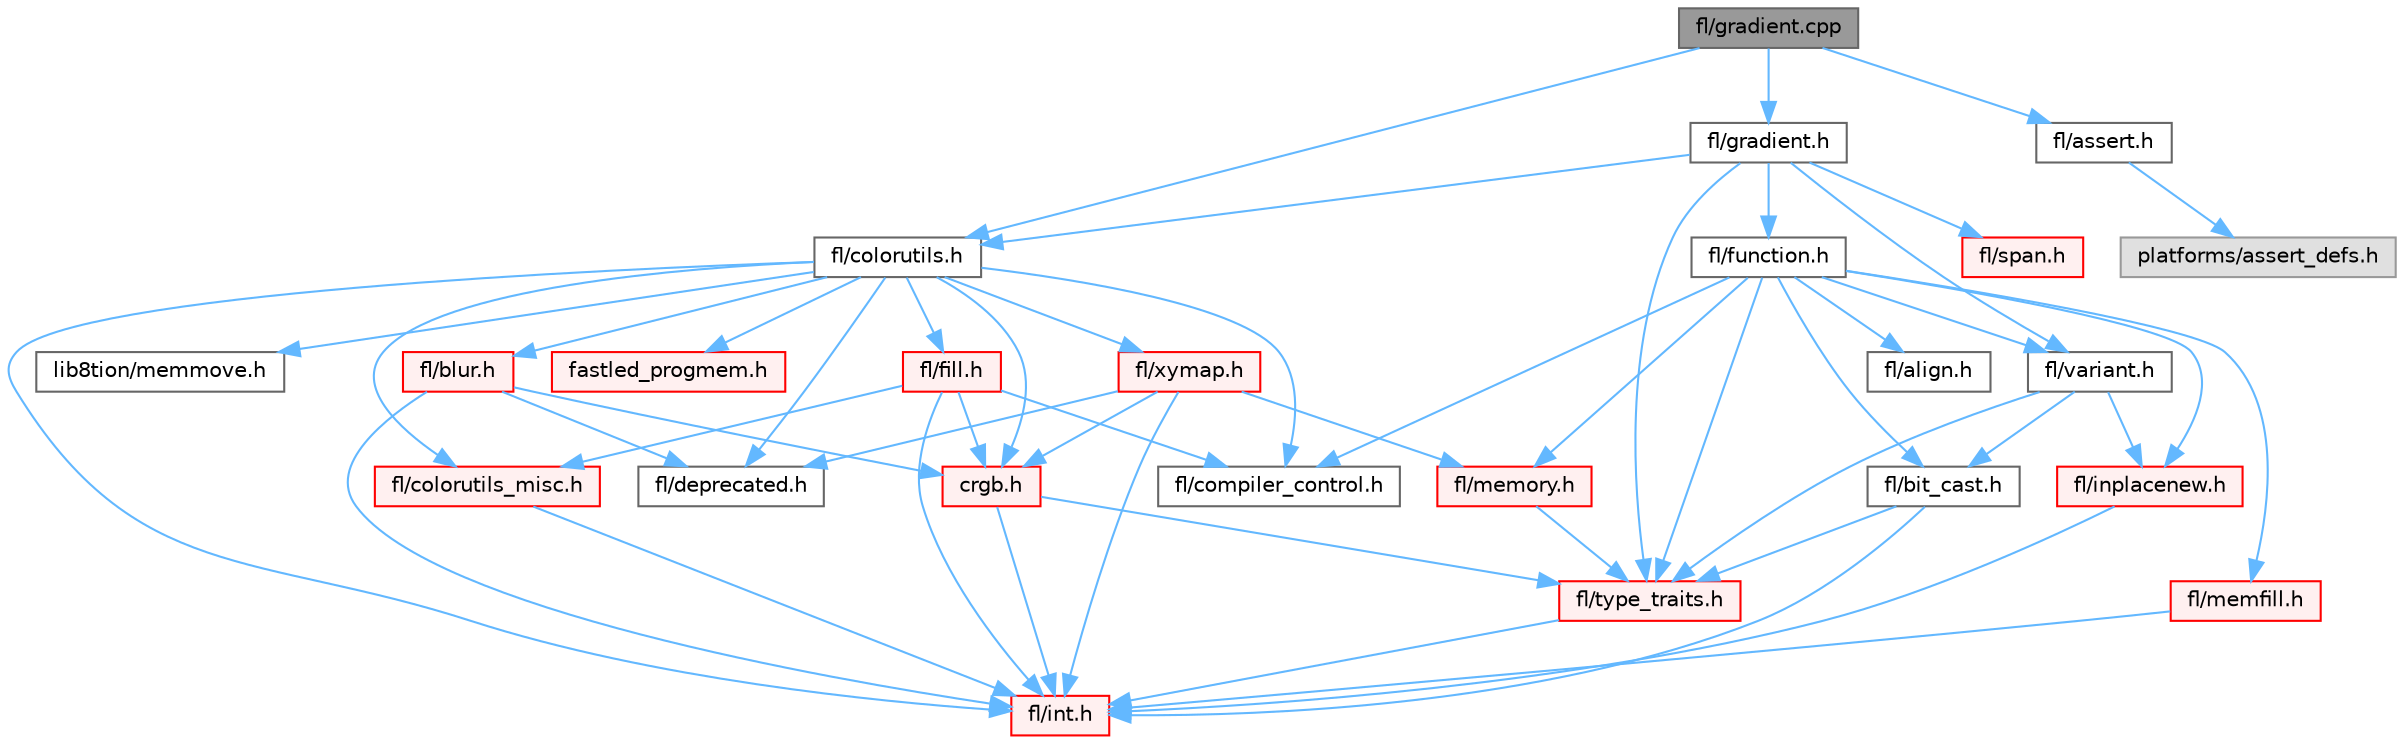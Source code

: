 digraph "fl/gradient.cpp"
{
 // INTERACTIVE_SVG=YES
 // LATEX_PDF_SIZE
  bgcolor="transparent";
  edge [fontname=Helvetica,fontsize=10,labelfontname=Helvetica,labelfontsize=10];
  node [fontname=Helvetica,fontsize=10,shape=box,height=0.2,width=0.4];
  Node1 [id="Node000001",label="fl/gradient.cpp",height=0.2,width=0.4,color="gray40", fillcolor="grey60", style="filled", fontcolor="black",tooltip=" "];
  Node1 -> Node2 [id="edge1_Node000001_Node000002",color="steelblue1",style="solid",tooltip=" "];
  Node2 [id="Node000002",label="fl/gradient.h",height=0.2,width=0.4,color="grey40", fillcolor="white", style="filled",URL="$db/dfe/gradient_8h.html",tooltip=" "];
  Node2 -> Node3 [id="edge2_Node000002_Node000003",color="steelblue1",style="solid",tooltip=" "];
  Node3 [id="Node000003",label="fl/colorutils.h",height=0.2,width=0.4,color="grey40", fillcolor="white", style="filled",URL="$d7/df9/fl_2colorutils_8h.html",tooltip="Utility functions for color fill, palettes, blending, and more."];
  Node3 -> Node4 [id="edge3_Node000003_Node000004",color="steelblue1",style="solid",tooltip=" "];
  Node4 [id="Node000004",label="fl/int.h",height=0.2,width=0.4,color="red", fillcolor="#FFF0F0", style="filled",URL="$d3/d7e/int_8h.html",tooltip=" "];
  Node3 -> Node8 [id="edge4_Node000003_Node000008",color="steelblue1",style="solid",tooltip=" "];
  Node8 [id="Node000008",label="crgb.h",height=0.2,width=0.4,color="red", fillcolor="#FFF0F0", style="filled",URL="$db/dd1/crgb_8h.html",tooltip="Defines the red, green, and blue (RGB) pixel struct."];
  Node8 -> Node4 [id="edge5_Node000008_Node000004",color="steelblue1",style="solid",tooltip=" "];
  Node8 -> Node15 [id="edge6_Node000008_Node000015",color="steelblue1",style="solid",tooltip=" "];
  Node15 [id="Node000015",label="fl/type_traits.h",height=0.2,width=0.4,color="red", fillcolor="#FFF0F0", style="filled",URL="$df/d63/type__traits_8h.html",tooltip=" "];
  Node15 -> Node4 [id="edge7_Node000015_Node000004",color="steelblue1",style="solid",tooltip=" "];
  Node3 -> Node60 [id="edge8_Node000003_Node000060",color="steelblue1",style="solid",tooltip=" "];
  Node60 [id="Node000060",label="fastled_progmem.h",height=0.2,width=0.4,color="red", fillcolor="#FFF0F0", style="filled",URL="$df/dab/fastled__progmem_8h.html",tooltip="Wrapper definitions to allow seamless use of PROGMEM in environments that have it."];
  Node3 -> Node61 [id="edge9_Node000003_Node000061",color="steelblue1",style="solid",tooltip=" "];
  Node61 [id="Node000061",label="fl/blur.h",height=0.2,width=0.4,color="red", fillcolor="#FFF0F0", style="filled",URL="$d4/df5/blur_8h.html",tooltip=" "];
  Node61 -> Node4 [id="edge10_Node000061_Node000004",color="steelblue1",style="solid",tooltip=" "];
  Node61 -> Node8 [id="edge11_Node000061_Node000008",color="steelblue1",style="solid",tooltip=" "];
  Node61 -> Node44 [id="edge12_Node000061_Node000044",color="steelblue1",style="solid",tooltip=" "];
  Node44 [id="Node000044",label="fl/deprecated.h",height=0.2,width=0.4,color="grey40", fillcolor="white", style="filled",URL="$d4/dce/deprecated_8h.html",tooltip=" "];
  Node3 -> Node62 [id="edge13_Node000003_Node000062",color="steelblue1",style="solid",tooltip=" "];
  Node62 [id="Node000062",label="fl/colorutils_misc.h",height=0.2,width=0.4,color="red", fillcolor="#FFF0F0", style="filled",URL="$dd/db2/colorutils__misc_8h.html",tooltip=" "];
  Node62 -> Node4 [id="edge14_Node000062_Node000004",color="steelblue1",style="solid",tooltip=" "];
  Node3 -> Node44 [id="edge15_Node000003_Node000044",color="steelblue1",style="solid",tooltip=" "];
  Node3 -> Node63 [id="edge16_Node000003_Node000063",color="steelblue1",style="solid",tooltip=" "];
  Node63 [id="Node000063",label="fl/fill.h",height=0.2,width=0.4,color="red", fillcolor="#FFF0F0", style="filled",URL="$d2/d78/fill_8h.html",tooltip=" "];
  Node63 -> Node8 [id="edge17_Node000063_Node000008",color="steelblue1",style="solid",tooltip=" "];
  Node63 -> Node62 [id="edge18_Node000063_Node000062",color="steelblue1",style="solid",tooltip=" "];
  Node63 -> Node4 [id="edge19_Node000063_Node000004",color="steelblue1",style="solid",tooltip=" "];
  Node63 -> Node24 [id="edge20_Node000063_Node000024",color="steelblue1",style="solid",tooltip=" "];
  Node24 [id="Node000024",label="fl/compiler_control.h",height=0.2,width=0.4,color="grey40", fillcolor="white", style="filled",URL="$d4/d54/compiler__control_8h.html",tooltip=" "];
  Node3 -> Node64 [id="edge21_Node000003_Node000064",color="steelblue1",style="solid",tooltip=" "];
  Node64 [id="Node000064",label="fl/xymap.h",height=0.2,width=0.4,color="red", fillcolor="#FFF0F0", style="filled",URL="$da/d61/xymap_8h.html",tooltip=" "];
  Node64 -> Node4 [id="edge22_Node000064_Node000004",color="steelblue1",style="solid",tooltip=" "];
  Node64 -> Node8 [id="edge23_Node000064_Node000008",color="steelblue1",style="solid",tooltip=" "];
  Node64 -> Node26 [id="edge24_Node000064_Node000026",color="steelblue1",style="solid",tooltip=" "];
  Node26 [id="Node000026",label="fl/memory.h",height=0.2,width=0.4,color="red", fillcolor="#FFF0F0", style="filled",URL="$dc/d18/memory_8h.html",tooltip=" "];
  Node26 -> Node15 [id="edge25_Node000026_Node000015",color="steelblue1",style="solid",tooltip=" "];
  Node64 -> Node44 [id="edge26_Node000064_Node000044",color="steelblue1",style="solid",tooltip=" "];
  Node3 -> Node68 [id="edge27_Node000003_Node000068",color="steelblue1",style="solid",tooltip=" "];
  Node68 [id="Node000068",label="lib8tion/memmove.h",height=0.2,width=0.4,color="grey40", fillcolor="white", style="filled",URL="$d9/d72/memmove_8h.html",tooltip=" "];
  Node3 -> Node24 [id="edge28_Node000003_Node000024",color="steelblue1",style="solid",tooltip=" "];
  Node2 -> Node69 [id="edge29_Node000002_Node000069",color="steelblue1",style="solid",tooltip=" "];
  Node69 [id="Node000069",label="fl/function.h",height=0.2,width=0.4,color="grey40", fillcolor="white", style="filled",URL="$dd/d67/function_8h.html",tooltip=" "];
  Node69 -> Node26 [id="edge30_Node000069_Node000026",color="steelblue1",style="solid",tooltip=" "];
  Node69 -> Node15 [id="edge31_Node000069_Node000015",color="steelblue1",style="solid",tooltip=" "];
  Node69 -> Node24 [id="edge32_Node000069_Node000024",color="steelblue1",style="solid",tooltip=" "];
  Node69 -> Node43 [id="edge33_Node000069_Node000043",color="steelblue1",style="solid",tooltip=" "];
  Node43 [id="Node000043",label="fl/variant.h",height=0.2,width=0.4,color="grey40", fillcolor="white", style="filled",URL="$d6/d10/variant_8h.html",tooltip=" "];
  Node43 -> Node37 [id="edge34_Node000043_Node000037",color="steelblue1",style="solid",tooltip=" "];
  Node37 [id="Node000037",label="fl/inplacenew.h",height=0.2,width=0.4,color="red", fillcolor="#FFF0F0", style="filled",URL="$db/d36/inplacenew_8h.html",tooltip=" "];
  Node37 -> Node4 [id="edge35_Node000037_Node000004",color="steelblue1",style="solid",tooltip=" "];
  Node43 -> Node15 [id="edge36_Node000043_Node000015",color="steelblue1",style="solid",tooltip=" "];
  Node43 -> Node40 [id="edge37_Node000043_Node000040",color="steelblue1",style="solid",tooltip=" "];
  Node40 [id="Node000040",label="fl/bit_cast.h",height=0.2,width=0.4,color="grey40", fillcolor="white", style="filled",URL="$df/d72/bit__cast_8h.html",tooltip=" "];
  Node40 -> Node15 [id="edge38_Node000040_Node000015",color="steelblue1",style="solid",tooltip=" "];
  Node40 -> Node4 [id="edge39_Node000040_Node000004",color="steelblue1",style="solid",tooltip=" "];
  Node69 -> Node38 [id="edge40_Node000069_Node000038",color="steelblue1",style="solid",tooltip=" "];
  Node38 [id="Node000038",label="fl/memfill.h",height=0.2,width=0.4,color="red", fillcolor="#FFF0F0", style="filled",URL="$d0/dda/memfill_8h.html",tooltip=" "];
  Node38 -> Node4 [id="edge41_Node000038_Node000004",color="steelblue1",style="solid",tooltip=" "];
  Node69 -> Node37 [id="edge42_Node000069_Node000037",color="steelblue1",style="solid",tooltip=" "];
  Node69 -> Node40 [id="edge43_Node000069_Node000040",color="steelblue1",style="solid",tooltip=" "];
  Node69 -> Node50 [id="edge44_Node000069_Node000050",color="steelblue1",style="solid",tooltip=" "];
  Node50 [id="Node000050",label="fl/align.h",height=0.2,width=0.4,color="grey40", fillcolor="white", style="filled",URL="$d1/ddf/align_8h.html",tooltip=" "];
  Node2 -> Node56 [id="edge45_Node000002_Node000056",color="steelblue1",style="solid",tooltip=" "];
  Node56 [id="Node000056",label="fl/span.h",height=0.2,width=0.4,color="red", fillcolor="#FFF0F0", style="filled",URL="$d4/d7a/span_8h.html",tooltip=" "];
  Node2 -> Node15 [id="edge46_Node000002_Node000015",color="steelblue1",style="solid",tooltip=" "];
  Node2 -> Node43 [id="edge47_Node000002_Node000043",color="steelblue1",style="solid",tooltip=" "];
  Node1 -> Node70 [id="edge48_Node000001_Node000070",color="steelblue1",style="solid",tooltip=" "];
  Node70 [id="Node000070",label="fl/assert.h",height=0.2,width=0.4,color="grey40", fillcolor="white", style="filled",URL="$dc/da7/assert_8h.html",tooltip=" "];
  Node70 -> Node71 [id="edge49_Node000070_Node000071",color="steelblue1",style="solid",tooltip=" "];
  Node71 [id="Node000071",label="platforms/assert_defs.h",height=0.2,width=0.4,color="grey60", fillcolor="#E0E0E0", style="filled",tooltip=" "];
  Node1 -> Node3 [id="edge50_Node000001_Node000003",color="steelblue1",style="solid",tooltip=" "];
}
